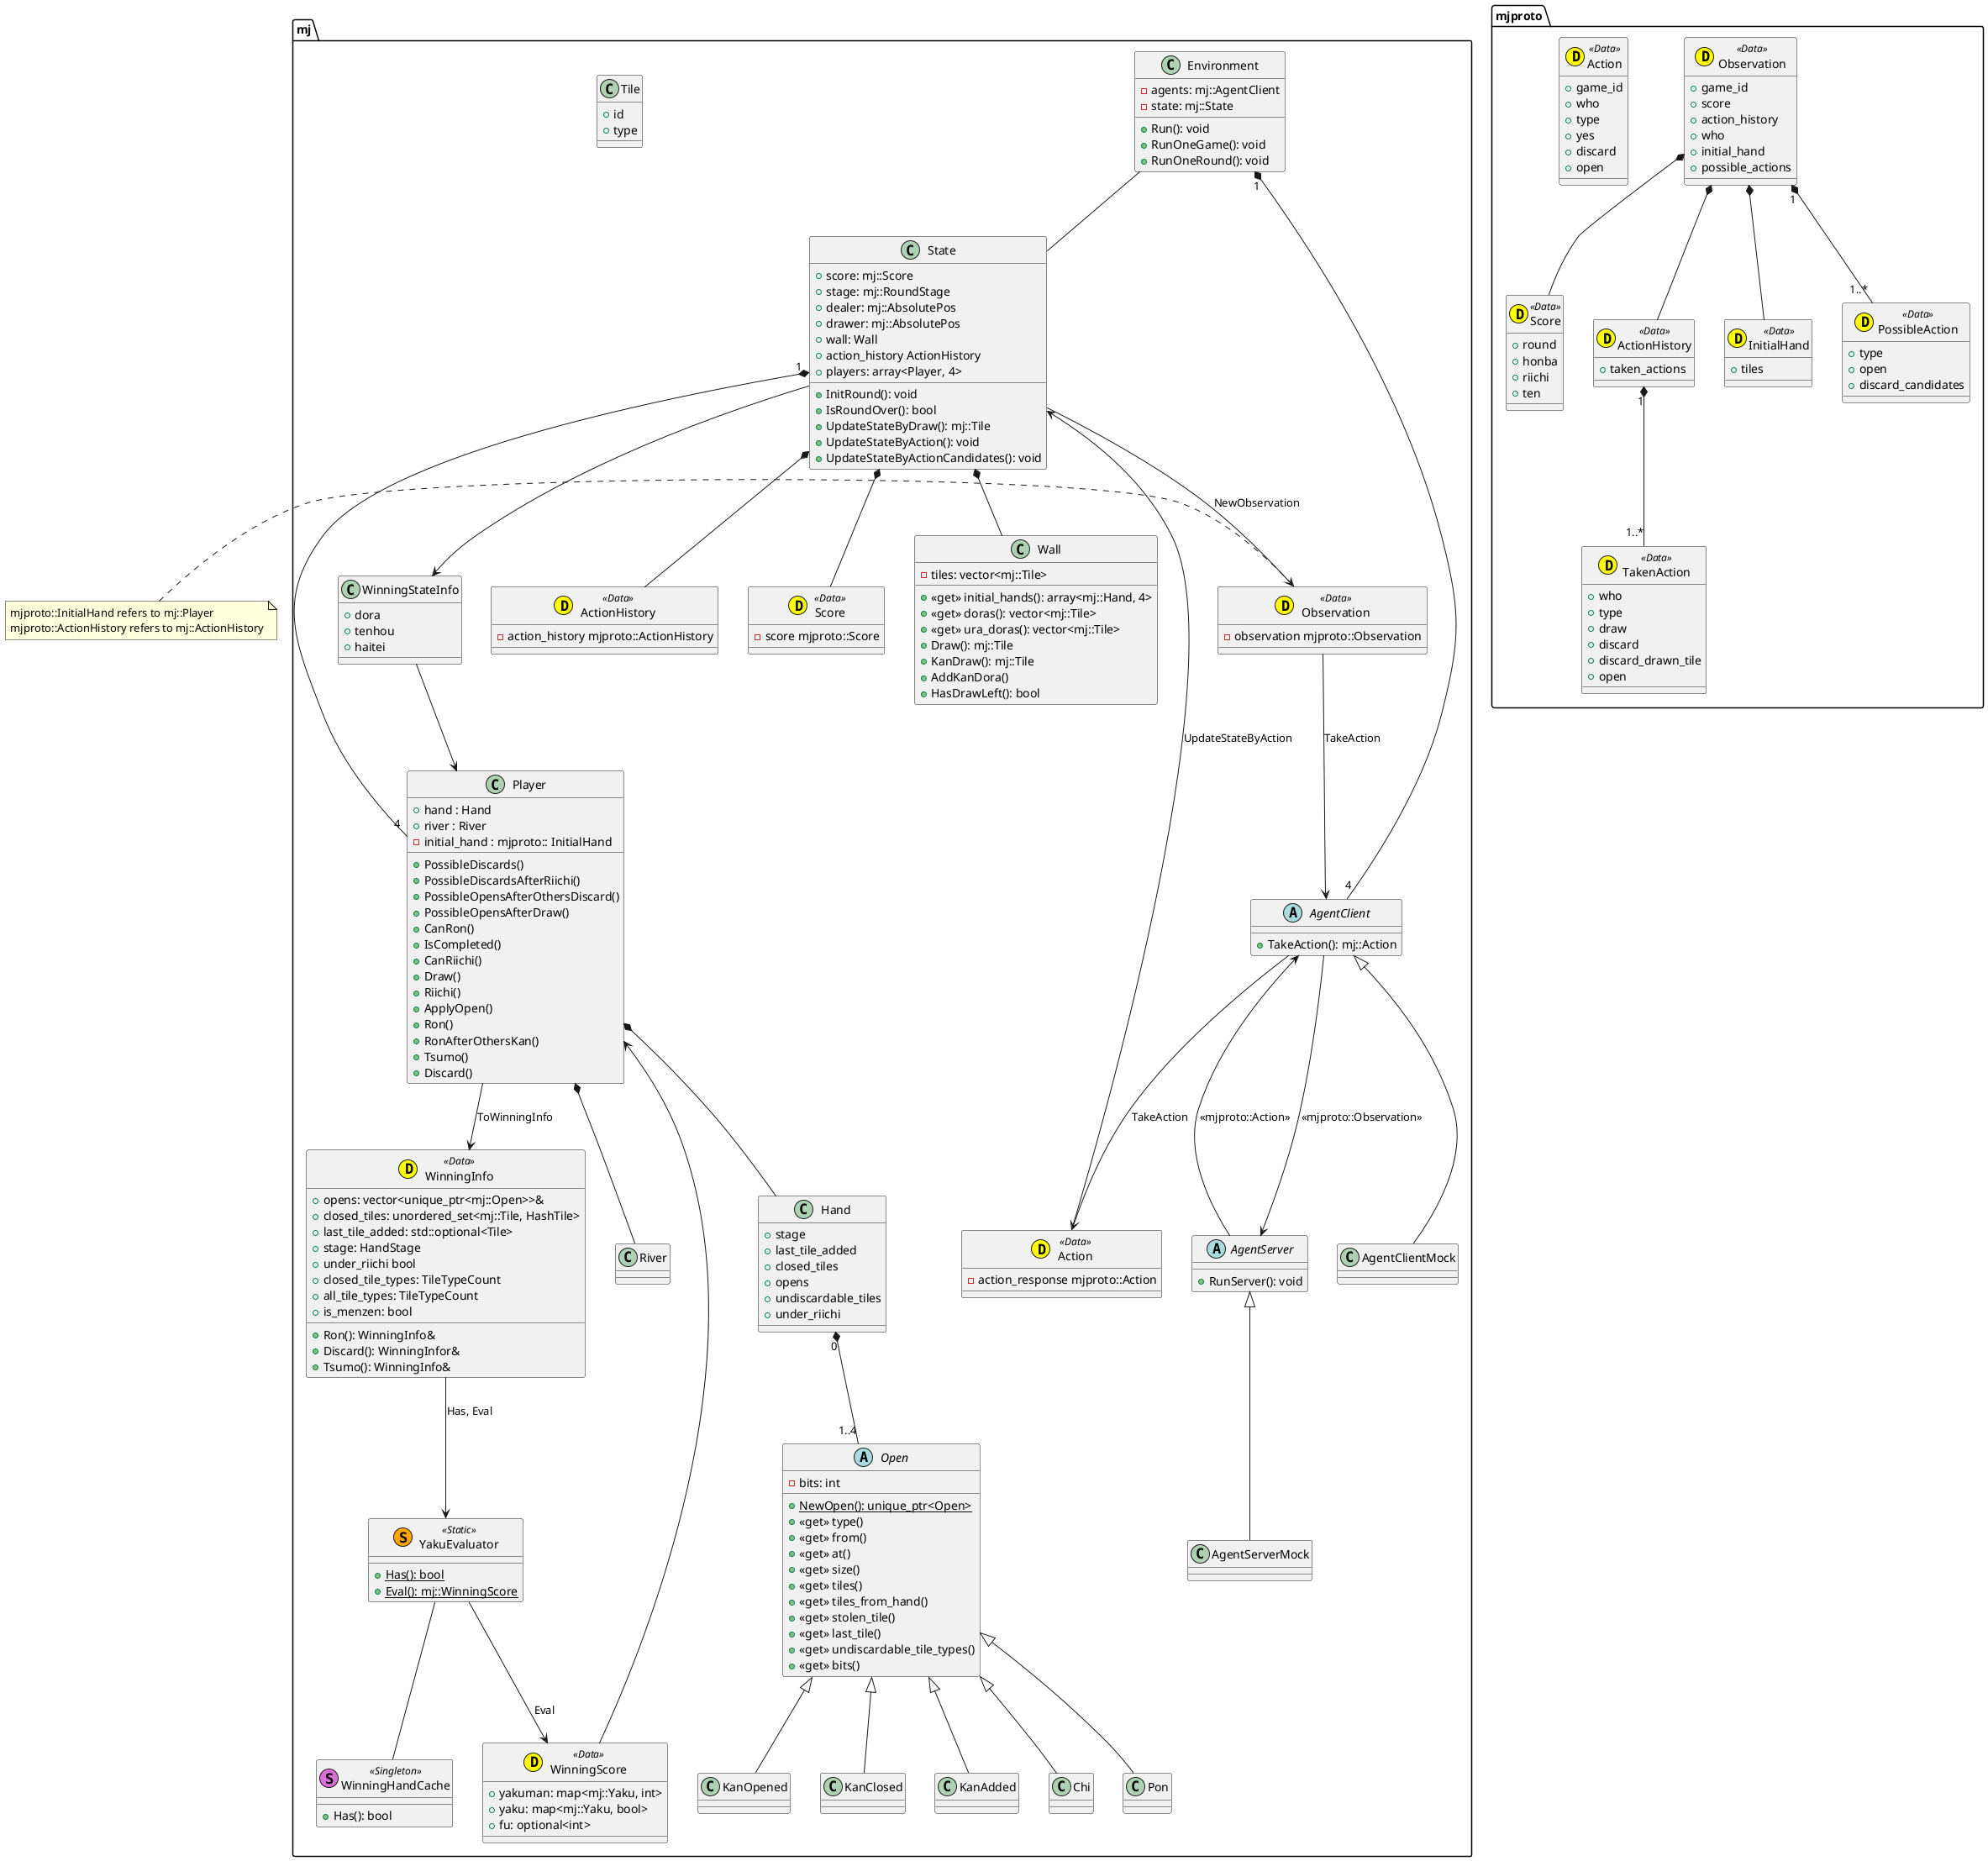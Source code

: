 @startuml

set namespaceSeparator ::

class mjproto::Score <<(D,yellow) Data>> {
  + round
  + honba 
  + riichi 
  + ten 
}

class mjproto::TakenAction <<(D,yellow) Data>> {
  + who
  + type 
  + draw 
  + discard 
  + discard_drawn_tile
  + open
}

class mjproto::ActionHistory <<(D,yellow) Data>> {
  + taken_actions 
}

class mjproto::InitialHand <<(D,yellow) Data>> {
  + tiles
}

class mjproto::PossibleAction <<(D,yellow) Data>> {
  + type
  + open 
  + discard_candidates
}

class mjproto::Observation <<(D,yellow) Data>> {
  + game_id
  + score
  + action_history
  + who
  + initial_hand 
  + possible_actions
}

class mjproto::Action <<(D,yellow) Data>> { 
  + game_id 
  + who
  + type
  + yes
  + discard
  + open
}

mjproto::Observation *-- mjproto::Score
mjproto::Observation *-- mjproto::ActionHistory
mjproto::Observation *-- mjproto::InitialHand
mjproto::Observation "1" *-- "1..*" mjproto::PossibleAction

mjproto::ActionHistory "1" *-- "1..*" mjproto::TakenAction


class mj::Environment {
    - agents: mj::AgentClient
    - state: mj::State
    + Run(): void
    + RunOneGame(): void
    + RunOneRound(): void
}

class mj::YakuEvaluator <<(S,orange) Static>> {
    + {static} Has(): bool
    + {static} Eval(): mj::WinningScore
}

class mj::WinningHandCache <<(S,orchid) Singleton>> {
    + Has(): bool
}

class mj::WinningStateInfo {
  + dora
  + tenhou
  + haitei
}

class mj::WinningScore <<(D,yellow) Data>> {
    + yakuman: map<mj::Yaku, int>
    + yaku: map<mj::Yaku, bool>
    + fu: optional<int>
}

class mj::WinningInfo <<(D,yellow) Data>> {
    + opens: vector<unique_ptr<mj::Open>>& 
    + closed_tiles: unordered_set<mj::Tile, HashTile> 
    + last_tile_added: std::optional<Tile> 
    + stage: HandStage 
    + under_riichi bool 
    + closed_tile_types: TileTypeCount 
    + all_tile_types: TileTypeCount 
    + is_menzen: bool
    + Ron(): WinningInfo&
    + Discard(): WinningInfor&
    + Tsumo(): WinningInfo&
}

class mj::State {
    + score: mj::Score
    + stage: mj::RoundStage
    + dealer: mj::AbsolutePos
    + drawer: mj::AbsolutePos
    + wall: Wall
    + action_history ActionHistory 
    + players: array<Player, 4>
    + InitRound(): void
    + IsRoundOver(): bool
    + UpdateStateByDraw(): mj::Tile
    + UpdateStateByAction(): void
    + UpdateStateByActionCandidates(): void
}

class mj::Player {
    + hand : Hand
    + river : River
    - initial_hand : mjproto:: InitialHand
    + PossibleDiscards()
    + PossibleDiscardsAfterRiichi()
    + PossibleOpensAfterOthersDiscard()
    + PossibleOpensAfterDraw()
    + CanRon()
    + IsCompleted()
    + CanRiichi()
    + Draw()
    + Riichi()
    + ApplyOpen()
    + Ron()
    + RonAfterOthersKan()
    + Tsumo()
    + Discard()
}

class mj::Observation <<(D,yellow) Data>> {
    - observation mjproto::Observation
}
note left
mjproto::InitialHand refers to mj::Player
mjproto::ActionHistory refers to mj::ActionHistory
end note

class mj::ActionHistory <<(D,yellow) Data>> {
    - action_history mjproto::ActionHistory
}

abstract class mj::AgentClient {
    + TakeAction(): mj::Action
}

class mj::AgentClientMock {

}


abstract class mj::AgentServer {
    + RunServer(): void
}

class mj::AgentServerMock{

}

class mj::Score <<(D,yellow) Data>> {
    - score mjproto::Score
}

class mj::Wall {
    - tiles: vector<mj::Tile>
    + <<get>> initial_hands(): array<mj::Hand, 4>
    + <<get>> doras(): vector<mj::Tile>
    + <<get>> ura_doras(): vector<mj::Tile>
    + Draw(): mj::Tile
    + KanDraw(): mj::Tile
    + AddKanDora()
    + HasDrawLeft(): bool
}

class mj::River {

} 

class mj::Action <<(D,yellow) Data>> {
    - action_response mjproto::Action
}

class mj::Hand {
    + stage
    + last_tile_added
    + closed_tiles
    + opens
    + undiscardable_tiles
    + under_riichi
}

abstract class mj::Open {
    - bits: int
    + {static} NewOpen(): unique_ptr<Open>
    + <<get>> type()
    + <<get>> from()
    + <<get>> at()
    + <<get>> size()
    + <<get>> tiles()
    + <<get>> tiles_from_hand()
    + <<get>> stolen_tile()
    + <<get>> last_tile()
    + <<get>> undiscardable_tile_types()
    + <<get>> bits()
}

class mj::Chi {

}

class mj::Pon {

}

class mj::KanOpened {

}

class mj::KanClosed {

}

class mj::KanAdded {

}

class mj::Tile {
    + id
    + type
}


mj::Environment "1" *-- "4" mj::AgentClient
mj::Environment -- mj::State 

mj::State <-- mj::Action : UpdateStateByAction
mj::State *-- mj::Score 
mj::State *-- mj::Wall
mj::State *-- mj::ActionHistory
mj::State "1" *-- "4" mj::Player
mj::State --> mj::Observation : NewObservation
mj::State --> mj::WinningStateInfo

mj::WinningStateInfo --> mj::Player

mj::Observation --> mj::AgentClient : TakeAction

mj::Player *-- mj::Hand
mj::Player *-- mj::River 
mj::Player --> mj::WinningInfo : ToWinningInfo

mj::Hand "0" *-- "1..4" mj::Open

mj::Open <|-- mj::Chi
mj::Open <|-- mj::Pon
mj::Open <|-- mj::KanClosed
mj::Open <|-- mj::KanOpened
mj::Open <|-- mj::KanAdded

mj::WinningInfo --> mj::YakuEvaluator : Has, Eval

mj::YakuEvaluator -- mj::WinningHandCache
mj::YakuEvaluator --> mj::WinningScore : Eval

mj::WinningScore --> mj::Player

mj::AgentClient --> mj::AgentServer : <<mjproto::Observation>>
mj::AgentClient --> mj::Action : TakeAction
mj::AgentClient <|-- mj::AgentClientMock

mj::AgentServer --> mj::AgentClient : <<mjproto::Action>>
mj::AgentServer <|-- mj::AgentServerMock


@enduml